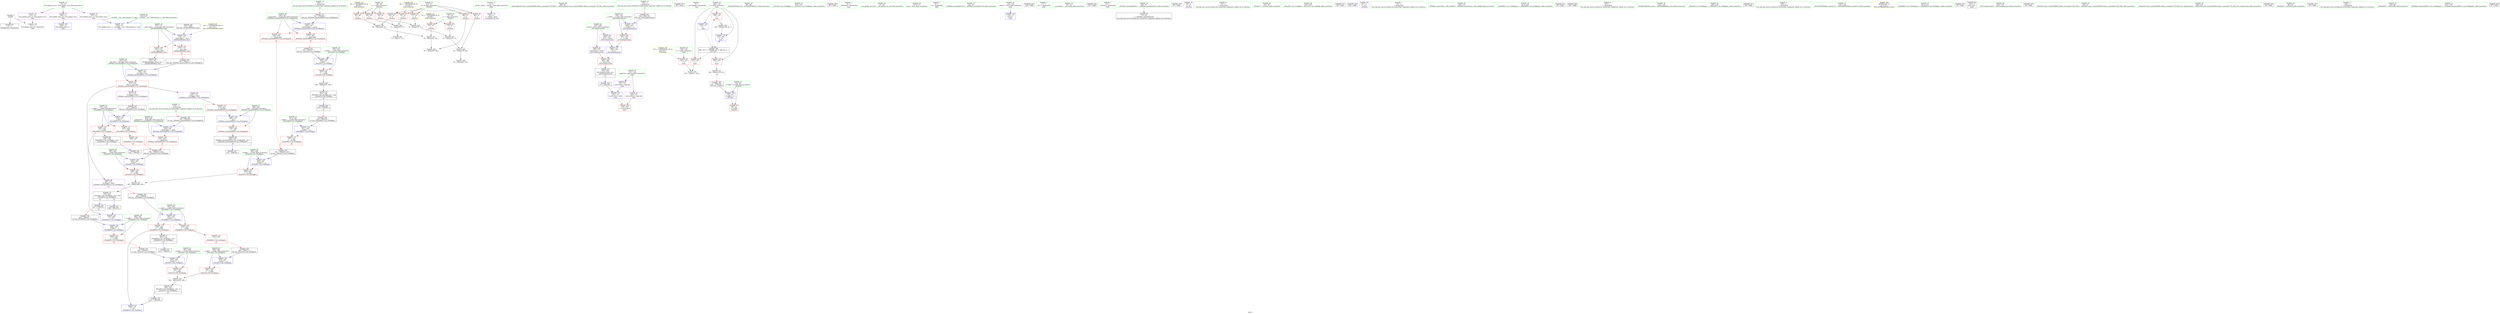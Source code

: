 digraph "SVFG" {
	label="SVFG";

	Node0x5585d59608b0 [shape=record,color=grey,label="{NodeID: 0\nNullPtr}"];
	Node0x5585d59608b0 -> Node0x5585d5977920[style=solid];
	Node0x5585d59608b0 -> Node0x5585d597bf60[style=solid];
	Node0x5585d599b970 [shape=record,color=black,label="{NodeID: 346\n238 = PHI(218, )\n1st arg _ZStaNRSt13_Ios_FmtflagsS_ }"];
	Node0x5585d599b970 -> Node0x5585d597caf0[style=solid];
	Node0x5585d5975c80 [shape=record,color=red,label="{NodeID: 97\n96\<--51\n\<--w\n_Z5solvei\n}"];
	Node0x5585d5975c80 -> Node0x5585d59839f0[style=solid];
	Node0x5585d5973c80 [shape=record,color=green,label="{NodeID: 14\n4\<--6\n_ZStL8__ioinit\<--_ZStL8__ioinit_field_insensitive\nGlob }"];
	Node0x5585d5973c80 -> Node0x5585d5978270[style=solid];
	Node0x5585d59767e0 [shape=record,color=red,label="{NodeID: 111\n234\<--208\n\<--__old\n_ZNSt8ios_base4setfESt13_Ios_FmtflagsS0_\n}"];
	Node0x5585d59767e0 -> Node0x5585d5977d90[style=solid];
	Node0x5585d59749c0 [shape=record,color=green,label="{NodeID: 28\n86\<--87\n_ZSt4endlIcSt11char_traitsIcEERSt13basic_ostreamIT_T0_ES6_\<--_ZSt4endlIcSt11char_traitsIcEERSt13basic_ostreamIT_T0_ES6__field_insensitive\n}"];
	Node0x5585d597bc90 [shape=record,color=red,label="{NodeID: 125\n302\<--297\n\<--__b.addr\n_ZStorSt13_Ios_FmtflagsS_\n}"];
	Node0x5585d597bc90 -> Node0x5585d5983cf0[style=solid];
	Node0x5585d59756d0 [shape=record,color=green,label="{NodeID: 42\n187\<--188\nretval\<--retval_field_insensitive\n_ZSt12setprecisioni\n}"];
	Node0x5585d59756d0 -> Node0x5585d5978980[style=solid];
	Node0x5585d59756d0 -> Node0x5585d5978a50[style=solid];
	Node0x5585d597c880 [shape=record,color=blue,label="{NodeID: 139\n206\<--201\n__mask.addr\<--__mask\n_ZNSt8ios_base4setfESt13_Ios_FmtflagsS0_\n}"];
	Node0x5585d597c880 -> Node0x5585d5976640[style=dashed];
	Node0x5585d597c880 -> Node0x5585d5976710[style=dashed];
	Node0x5585d5977310 [shape=record,color=green,label="{NodeID: 56\n266\<--267\n__b.addr\<--__b.addr_field_insensitive\n_ZStoRRSt13_Ios_FmtflagsS_\n}"];
	Node0x5585d5977310 -> Node0x5585d597b880[style=solid];
	Node0x5585d5977310 -> Node0x5585d597ce30[style=solid];
	Node0x5585d5999190 [shape=record,color=black,label="{NodeID: 319\n68 = PHI()\n}"];
	Node0x5585d5977f30 [shape=record,color=black,label="{NodeID: 70\n252\<--258\n_ZStcoSt13_Ios_Fmtflags_ret\<--neg\n_ZStcoSt13_Ios_Fmtflags\n|{<s0>20}}"];
	Node0x5585d5977f30:s0 -> Node0x5585d599a1c0[style=solid,color=blue];
	Node0x5585d599a8f0 [shape=record,color=black,label="{NodeID: 333\n293 = PHI(271, )\n0th arg _ZStorSt13_Ios_FmtflagsS_ }"];
	Node0x5585d599a8f0 -> Node0x5585d597d170[style=solid];
	Node0x5585d59836f0 [shape=record,color=grey,label="{NodeID: 250\n94 = Binary(92, 93, )\n}"];
	Node0x5585d59836f0 -> Node0x5585d5983870[style=solid];
	Node0x5585d5978b20 [shape=record,color=purple,label="{NodeID: 84\n214\<--213\n_M_flags\<--this1\n_ZNSt8ios_base4setfESt13_Ios_FmtflagsS0_\n}"];
	Node0x5585d5978b20 -> Node0x5585d59768b0[style=solid];
	Node0x5585d59728c0 [shape=record,color=green,label="{NodeID: 1\n7\<--1\n__dso_handle\<--dummyObj\nGlob }"];
	Node0x5585d599bab0 [shape=record,color=black,label="{NodeID: 347\n253 = PHI(217, )\n0th arg _ZStcoSt13_Ios_Fmtflags }"];
	Node0x5585d599bab0 -> Node0x5585d597cc90[style=solid];
	Node0x5585d5975d50 [shape=record,color=red,label="{NodeID: 98\n152\<--123\n\<--T\nmain\n}"];
	Node0x5585d5975d50 -> Node0x5585d5984470[style=solid];
	Node0x5585d5973d80 [shape=record,color=green,label="{NodeID: 15\n14\<--18\nllvm.global_ctors\<--llvm.global_ctors_field_insensitive\nGlob }"];
	Node0x5585d5973d80 -> Node0x5585d59784e0[style=solid];
	Node0x5585d5973d80 -> Node0x5585d59785e0[style=solid];
	Node0x5585d5973d80 -> Node0x5585d59786e0[style=solid];
	Node0x5585d598ded0 [shape=record,color=yellow,style=double,label="{NodeID: 278\n12V_1 = ENCHI(MR_12V_0)\npts\{124 \}\nFun[main]}"];
	Node0x5585d598ded0 -> Node0x5585d5975d50[style=dashed];
	Node0x5585d59768b0 [shape=record,color=red,label="{NodeID: 112\n215\<--214\n\<--_M_flags\n_ZNSt8ios_base4setfESt13_Ios_FmtflagsS0_\n}"];
	Node0x5585d59768b0 -> Node0x5585d597c950[style=solid];
	Node0x5585d5974ac0 [shape=record,color=green,label="{NodeID: 29\n88\<--89\n_ZNSolsEPFRSoS_E\<--_ZNSolsEPFRSoS_E_field_insensitive\n}"];
	Node0x5585d597bd60 [shape=record,color=blue,label="{NodeID: 126\n309\<--15\nllvm.global_ctors_0\<--\nGlob }"];
	Node0x5585d59757a0 [shape=record,color=green,label="{NodeID: 43\n189\<--190\n__n.addr\<--__n.addr_field_insensitive\n_ZSt12setprecisioni\n}"];
	Node0x5585d59757a0 -> Node0x5585d5976300[style=solid];
	Node0x5585d59757a0 -> Node0x5585d597c540[style=solid];
	Node0x5585d597c950 [shape=record,color=blue,label="{NodeID: 140\n208\<--215\n__old\<--\n_ZNSt8ios_base4setfESt13_Ios_FmtflagsS0_\n}"];
	Node0x5585d597c950 -> Node0x5585d59767e0[style=dashed];
	Node0x5585d59773e0 [shape=record,color=green,label="{NodeID: 57\n274\<--275\n_ZStorSt13_Ios_FmtflagsS_\<--_ZStorSt13_Ios_FmtflagsS__field_insensitive\n}"];
	Node0x5585d5999260 [shape=record,color=black,label="{NodeID: 320\n99 = PHI()\n}"];
	Node0x5585d5978000 [shape=record,color=black,label="{NodeID: 71\n261\<--276\n_ZStoRRSt13_Ios_FmtflagsS__ret\<--\n_ZStoRRSt13_Ios_FmtflagsS_\n|{<s0>23}}"];
	Node0x5585d5978000:s0 -> Node0x5585d599a670[style=solid,color=blue];
	Node0x5585d599aa30 [shape=record,color=black,label="{NodeID: 334\n294 = PHI(272, )\n1st arg _ZStorSt13_Ios_FmtflagsS_ }"];
	Node0x5585d599aa30 -> Node0x5585d597d240[style=solid];
	Node0x5585d5983870 [shape=record,color=grey,label="{NodeID: 251\n95 = Binary(91, 94, )\n}"];
	Node0x5585d5983870 -> Node0x5585d59839f0[style=solid];
	Node0x5585d5978bf0 [shape=record,color=purple,label="{NodeID: 85\n221\<--213\n_M_flags2\<--this1\n_ZNSt8ios_base4setfESt13_Ios_FmtflagsS0_\n|{<s0>21}}"];
	Node0x5585d5978bf0:s0 -> Node0x5585d599b830[style=solid,color=red];
	Node0x5585d5972950 [shape=record,color=green,label="{NodeID: 2\n8\<--1\n_ZSt4cout\<--dummyObj\nGlob }"];
	Node0x5585d5975e20 [shape=record,color=red,label="{NodeID: 99\n151\<--125\n\<--i\nmain\n}"];
	Node0x5585d5975e20 -> Node0x5585d5984470[style=solid];
	Node0x5585d5973e80 [shape=record,color=green,label="{NodeID: 16\n19\<--20\n__cxx_global_var_init\<--__cxx_global_var_init_field_insensitive\n}"];
	Node0x5585d5976980 [shape=record,color=red,label="{NodeID: 113\n245\<--239\n\<--__a.addr\n_ZStaNRSt13_Ios_FmtflagsS_\n}"];
	Node0x5585d5976980 -> Node0x5585d597b540[style=solid];
	Node0x5585d5974bc0 [shape=record,color=green,label="{NodeID: 30\n116\<--117\nmain\<--main_field_insensitive\n}"];
	Node0x5585d597be60 [shape=record,color=blue,label="{NodeID: 127\n310\<--16\nllvm.global_ctors_1\<--_GLOBAL__sub_I_tkociumaka_0_1.cpp\nGlob }"];
	Node0x5585d5975870 [shape=record,color=green,label="{NodeID: 44\n202\<--203\nthis.addr\<--this.addr_field_insensitive\n_ZNSt8ios_base4setfESt13_Ios_FmtflagsS0_\n}"];
	Node0x5585d5975870 -> Node0x5585d59764a0[style=solid];
	Node0x5585d5975870 -> Node0x5585d597c6e0[style=solid];
	Node0x5585d597ca20 [shape=record,color=blue,label="{NodeID: 141\n239\<--237\n__a.addr\<--__a\n_ZStaNRSt13_Ios_FmtflagsS_\n}"];
	Node0x5585d597ca20 -> Node0x5585d5976980[style=dashed];
	Node0x5585d597ca20 -> Node0x5585d5976a50[style=dashed];
	Node0x5585d59774e0 [shape=record,color=green,label="{NodeID: 58\n282\<--283\n__a.addr\<--__a.addr_field_insensitive\n_ZStanSt13_Ios_FmtflagsS_\n}"];
	Node0x5585d59774e0 -> Node0x5585d597ba20[style=solid];
	Node0x5585d59774e0 -> Node0x5585d597cfd0[style=solid];
	Node0x5585d5999330 [shape=record,color=black,label="{NodeID: 321\n248 = PHI(279, )\n}"];
	Node0x5585d5999330 -> Node0x5585d597cbc0[style=solid];
	Node0x5585d59780d0 [shape=record,color=black,label="{NodeID: 72\n279\<--290\n_ZStanSt13_Ios_FmtflagsS__ret\<--and\n_ZStanSt13_Ios_FmtflagsS_\n|{<s0>22|<s1>24}}"];
	Node0x5585d59780d0:s0 -> Node0x5585d599a500[style=solid,color=blue];
	Node0x5585d59780d0:s1 -> Node0x5585d5999330[style=solid,color=blue];
	Node0x5585d599ab70 [shape=record,color=black,label="{NodeID: 335\n199 = PHI(177, )\n0th arg _ZNSt8ios_base4setfESt13_Ios_FmtflagsS0_ }"];
	Node0x5585d599ab70 -> Node0x5585d597c6e0[style=solid];
	Node0x5585d59839f0 [shape=record,color=grey,label="{NodeID: 252\n97 = Binary(95, 96, )\n}"];
	Node0x5585d5978cc0 [shape=record,color=purple,label="{NodeID: 86\n230\<--213\n_M_flags5\<--this1\n_ZNSt8ios_base4setfESt13_Ios_FmtflagsS0_\n|{<s0>23}}"];
	Node0x5585d5978cc0:s0 -> Node0x5585d599b5b0[style=solid,color=red];
	Node0x5585d5972c00 [shape=record,color=green,label="{NodeID: 3\n9\<--1\n.str\<--dummyObj\nGlob }"];
	Node0x5585d5975ef0 [shape=record,color=red,label="{NodeID: 100\n155\<--125\n\<--i\nmain\n}"];
	Node0x5585d5975ef0 -> Node0x5585d5983b70[style=solid];
	Node0x5585d5973f80 [shape=record,color=green,label="{NodeID: 17\n23\<--24\n_ZNSt8ios_base4InitC1Ev\<--_ZNSt8ios_base4InitC1Ev_field_insensitive\n}"];
	Node0x5585d5976a50 [shape=record,color=red,label="{NodeID: 114\n249\<--239\n\<--__a.addr\n_ZStaNRSt13_Ios_FmtflagsS_\n}"];
	Node0x5585d5976a50 -> Node0x5585d5977e60[style=solid];
	Node0x5585d5976a50 -> Node0x5585d597cbc0[style=solid];
	Node0x5585d5974cc0 [shape=record,color=green,label="{NodeID: 31\n119\<--120\nretval\<--retval_field_insensitive\nmain\n}"];
	Node0x5585d5974cc0 -> Node0x5585d597c130[style=solid];
	Node0x5585d597bf60 [shape=record,color=blue, style = dotted,label="{NodeID: 128\n311\<--3\nllvm.global_ctors_2\<--dummyVal\nGlob }"];
	Node0x5585d5975940 [shape=record,color=green,label="{NodeID: 45\n204\<--205\n__fmtfl.addr\<--__fmtfl.addr_field_insensitive\n_ZNSt8ios_base4setfESt13_Ios_FmtflagsS0_\n}"];
	Node0x5585d5975940 -> Node0x5585d5976570[style=solid];
	Node0x5585d5975940 -> Node0x5585d597c7b0[style=solid];
	Node0x5585d597caf0 [shape=record,color=blue,label="{NodeID: 142\n241\<--238\n__b.addr\<--__b\n_ZStaNRSt13_Ios_FmtflagsS_\n}"];
	Node0x5585d597caf0 -> Node0x5585d5976b20[style=dashed];
	Node0x5585d59775b0 [shape=record,color=green,label="{NodeID: 59\n284\<--285\n__b.addr\<--__b.addr_field_insensitive\n_ZStanSt13_Ios_FmtflagsS_\n}"];
	Node0x5585d59775b0 -> Node0x5585d597baf0[style=solid];
	Node0x5585d59775b0 -> Node0x5585d597d0a0[style=solid];
	Node0x5585d59994f0 [shape=record,color=black,label="{NodeID: 322\n128 = PHI()\n}"];
	Node0x5585d59781a0 [shape=record,color=black,label="{NodeID: 73\n292\<--303\n_ZStorSt13_Ios_FmtflagsS__ret\<--or\n_ZStorSt13_Ios_FmtflagsS_\n|{<s0>25}}"];
	Node0x5585d59781a0:s0 -> Node0x5585d599a780[style=solid,color=blue];
	Node0x5585d599acb0 [shape=record,color=black,label="{NodeID: 336\n200 = PHI(179, )\n1st arg _ZNSt8ios_base4setfESt13_Ios_FmtflagsS0_ }"];
	Node0x5585d599acb0 -> Node0x5585d597c7b0[style=solid];
	Node0x5585d5983b70 [shape=record,color=grey,label="{NodeID: 253\n156 = Binary(155, 83, )\n|{<s0>18}}"];
	Node0x5585d5983b70:s0 -> Node0x5585d599b2c0[style=solid,color=red];
	Node0x5585d5978d90 [shape=record,color=red,label="{NodeID: 87\n58\<--45\n\<--tc.addr\n_Z5solvei\n}"];
	Node0x5585d5972c90 [shape=record,color=green,label="{NodeID: 4\n11\<--1\n.str.1\<--dummyObj\nGlob }"];
	Node0x5585d5975fc0 [shape=record,color=red,label="{NodeID: 101\n159\<--125\n\<--i\nmain\n}"];
	Node0x5585d5975fc0 -> Node0x5585d5983ff0[style=solid];
	Node0x5585d5974080 [shape=record,color=green,label="{NodeID: 18\n29\<--30\n__cxa_atexit\<--__cxa_atexit_field_insensitive\n}"];
	Node0x5585d5976b20 [shape=record,color=red,label="{NodeID: 115\n247\<--241\n\<--__b.addr\n_ZStaNRSt13_Ios_FmtflagsS_\n|{<s0>24}}"];
	Node0x5585d5976b20:s0 -> Node0x5585d599b140[style=solid,color=red];
	Node0x5585d5974d90 [shape=record,color=green,label="{NodeID: 32\n121\<--122\nagg.tmp\<--agg.tmp_field_insensitive\nmain\n}"];
	Node0x5585d5974d90 -> Node0x5585d59787e0[style=solid];
	Node0x5585d5974d90 -> Node0x5585d59788b0[style=solid];
	Node0x5585d597c060 [shape=record,color=blue,label="{NodeID: 129\n45\<--44\ntc.addr\<--tc\n_Z5solvei\n}"];
	Node0x5585d597c060 -> Node0x5585d5978d90[style=dashed];
	Node0x5585d5975a10 [shape=record,color=green,label="{NodeID: 46\n206\<--207\n__mask.addr\<--__mask.addr_field_insensitive\n_ZNSt8ios_base4setfESt13_Ios_FmtflagsS0_\n}"];
	Node0x5585d5975a10 -> Node0x5585d5976640[style=solid];
	Node0x5585d5975a10 -> Node0x5585d5976710[style=solid];
	Node0x5585d5975a10 -> Node0x5585d597c880[style=solid];
	Node0x5585d597cbc0 [shape=record,color=blue,label="{NodeID: 143\n249\<--248\n\<--call\n_ZStaNRSt13_Ios_FmtflagsS_\n}"];
	Node0x5585d5977680 [shape=record,color=green,label="{NodeID: 60\n295\<--296\n__a.addr\<--__a.addr_field_insensitive\n_ZStorSt13_Ios_FmtflagsS_\n}"];
	Node0x5585d5977680 -> Node0x5585d597bbc0[style=solid];
	Node0x5585d5977680 -> Node0x5585d597d170[style=solid];
	Node0x5585d59995c0 [shape=record,color=black,label="{NodeID: 323\n132 = PHI()\n}"];
	Node0x5585d5978270 [shape=record,color=purple,label="{NodeID: 74\n25\<--4\n\<--_ZStL8__ioinit\n__cxx_global_var_init\n}"];
	Node0x5585d599adf0 [shape=record,color=black,label="{NodeID: 337\n201 = PHI(180, )\n2nd arg _ZNSt8ios_base4setfESt13_Ios_FmtflagsS0_ }"];
	Node0x5585d599adf0 -> Node0x5585d597c880[style=solid];
	Node0x5585d5983cf0 [shape=record,color=grey,label="{NodeID: 254\n303 = Binary(301, 302, )\n}"];
	Node0x5585d5983cf0 -> Node0x5585d59781a0[style=solid];
	Node0x5585d5978e60 [shape=record,color=red,label="{NodeID: 88\n75\<--47\n\<--r\n_Z5solvei\n}"];
	Node0x5585d5978e60 -> Node0x5585d5983270[style=solid];
	Node0x5585d5972d20 [shape=record,color=green,label="{NodeID: 5\n13\<--1\n_ZSt3cin\<--dummyObj\nGlob }"];
	Node0x5585d5976090 [shape=record,color=red,label="{NodeID: 102\n144\<--143\n\<--coerce.dive3\nmain\n}"];
	Node0x5585d5974180 [shape=record,color=green,label="{NodeID: 19\n28\<--34\n_ZNSt8ios_base4InitD1Ev\<--_ZNSt8ios_base4InitD1Ev_field_insensitive\n}"];
	Node0x5585d5974180 -> Node0x5585d5977a20[style=solid];
	Node0x5585d597b540 [shape=record,color=red,label="{NodeID: 116\n246\<--245\n\<--\n_ZStaNRSt13_Ios_FmtflagsS_\n|{<s0>24}}"];
	Node0x5585d597b540:s0 -> Node0x5585d599af30[style=solid,color=red];
	Node0x5585d5974e60 [shape=record,color=green,label="{NodeID: 33\n123\<--124\nT\<--T_field_insensitive\nmain\n}"];
	Node0x5585d5974e60 -> Node0x5585d5975d50[style=solid];
	Node0x5585d597c130 [shape=record,color=blue,label="{NodeID: 130\n119\<--73\nretval\<--\nmain\n}"];
	Node0x5585d5975ae0 [shape=record,color=green,label="{NodeID: 47\n208\<--209\n__old\<--__old_field_insensitive\n_ZNSt8ios_base4setfESt13_Ios_FmtflagsS0_\n}"];
	Node0x5585d5975ae0 -> Node0x5585d59767e0[style=solid];
	Node0x5585d5975ae0 -> Node0x5585d597c950[style=solid];
	Node0x5585d5997ab0 [shape=record,color=black,label="{NodeID: 310\n55 = PHI()\n}"];
	Node0x5585d597cc90 [shape=record,color=blue,label="{NodeID: 144\n254\<--253\n__a.addr\<--__a\n_ZStcoSt13_Ios_Fmtflags\n}"];
	Node0x5585d597cc90 -> Node0x5585d597b610[style=dashed];
	Node0x5585d5977750 [shape=record,color=green,label="{NodeID: 61\n297\<--298\n__b.addr\<--__b.addr_field_insensitive\n_ZStorSt13_Ios_FmtflagsS_\n}"];
	Node0x5585d5977750 -> Node0x5585d597bc90[style=solid];
	Node0x5585d5977750 -> Node0x5585d597d240[style=solid];
	Node0x5585d5999690 [shape=record,color=black,label="{NodeID: 324\n137 = PHI(185, )\n}"];
	Node0x5585d5999690 -> Node0x5585d597c200[style=solid];
	Node0x5585d5978340 [shape=record,color=purple,label="{NodeID: 75\n54\<--9\n\<--.str\n_Z5solvei\n}"];
	Node0x5585d599af30 [shape=record,color=black,label="{NodeID: 338\n280 = PHI(225, 246, )\n0th arg _ZStanSt13_Ios_FmtflagsS_ }"];
	Node0x5585d599af30 -> Node0x5585d597cfd0[style=solid];
	Node0x5585d5983e70 [shape=record,color=grey,label="{NodeID: 255\n258 = Binary(257, 259, )\n}"];
	Node0x5585d5983e70 -> Node0x5585d5977f30[style=solid];
	Node0x5585d5978f30 [shape=record,color=red,label="{NodeID: 89\n91\<--47\n\<--r\n_Z5solvei\n}"];
	Node0x5585d5978f30 -> Node0x5585d5983870[style=solid];
	Node0x5585d5972db0 [shape=record,color=green,label="{NodeID: 6\n15\<--1\n\<--dummyObj\nCan only get source location for instruction, argument, global var or function.}"];
	Node0x5585d5976160 [shape=record,color=red,label="{NodeID: 103\n177\<--174\n\<--__base.addr\n_ZSt5fixedRSt8ios_base\n|{<s0>19}}"];
	Node0x5585d5976160:s0 -> Node0x5585d599ab70[style=solid,color=red];
	Node0x5585d5974280 [shape=record,color=green,label="{NodeID: 20\n41\<--42\n_Z5solvei\<--_Z5solvei_field_insensitive\n}"];
	Node0x5585d597b610 [shape=record,color=red,label="{NodeID: 117\n257\<--254\n\<--__a.addr\n_ZStcoSt13_Ios_Fmtflags\n}"];
	Node0x5585d597b610 -> Node0x5585d5983e70[style=solid];
	Node0x5585d5974f30 [shape=record,color=green,label="{NodeID: 34\n125\<--126\ni\<--i_field_insensitive\nmain\n}"];
	Node0x5585d5974f30 -> Node0x5585d5975e20[style=solid];
	Node0x5585d5974f30 -> Node0x5585d5975ef0[style=solid];
	Node0x5585d5974f30 -> Node0x5585d5975fc0[style=solid];
	Node0x5585d5974f30 -> Node0x5585d597c2d0[style=solid];
	Node0x5585d5974f30 -> Node0x5585d597c3a0[style=solid];
	Node0x5585d597c200 [shape=record,color=blue,label="{NodeID: 131\n141\<--137\ncoerce.dive\<--call2\nmain\n}"];
	Node0x5585d597c200 -> Node0x5585d5976090[style=dashed];
	Node0x5585d5976bd0 [shape=record,color=green,label="{NodeID: 48\n219\<--220\n_ZStcoSt13_Ios_Fmtflags\<--_ZStcoSt13_Ios_Fmtflags_field_insensitive\n}"];
	Node0x5585d56a9420 [shape=record,color=black,label="{NodeID: 311\n84 = PHI()\n}"];
	Node0x5585d597cd60 [shape=record,color=blue,label="{NodeID: 145\n264\<--262\n__a.addr\<--__a\n_ZStoRRSt13_Ios_FmtflagsS_\n}"];
	Node0x5585d597cd60 -> Node0x5585d597b6e0[style=dashed];
	Node0x5585d597cd60 -> Node0x5585d597b7b0[style=dashed];
	Node0x5585d5977820 [shape=record,color=green,label="{NodeID: 62\n16\<--305\n_GLOBAL__sub_I_tkociumaka_0_1.cpp\<--_GLOBAL__sub_I_tkociumaka_0_1.cpp_field_insensitive\n}"];
	Node0x5585d5977820 -> Node0x5585d597be60[style=solid];
	Node0x5585d59997f0 [shape=record,color=black,label="{NodeID: 325\n145 = PHI()\n}"];
	Node0x5585d5978410 [shape=record,color=purple,label="{NodeID: 76\n62\<--11\n\<--.str.1\n_Z5solvei\n}"];
	Node0x5585d599b140 [shape=record,color=black,label="{NodeID: 339\n281 = PHI(226, 247, )\n1st arg _ZStanSt13_Ios_FmtflagsS_ }"];
	Node0x5585d599b140 -> Node0x5585d597d0a0[style=solid];
	Node0x5585d5983ff0 [shape=record,color=grey,label="{NodeID: 256\n160 = Binary(159, 83, )\n}"];
	Node0x5585d5983ff0 -> Node0x5585d597c3a0[style=solid];
	Node0x5585d5979000 [shape=record,color=red,label="{NodeID: 90\n69\<--49\n\<--c\n_Z5solvei\n}"];
	Node0x5585d5979000 -> Node0x5585d59833f0[style=solid];
	Node0x5585d59735f0 [shape=record,color=green,label="{NodeID: 7\n73\<--1\n\<--dummyObj\nCan only get source location for instruction, argument, global var or function.}"];
	Node0x5585d5976230 [shape=record,color=red,label="{NodeID: 104\n183\<--174\n\<--__base.addr\n_ZSt5fixedRSt8ios_base\n}"];
	Node0x5585d5976230 -> Node0x5585d5977bf0[style=solid];
	Node0x5585d5974380 [shape=record,color=green,label="{NodeID: 21\n45\<--46\ntc.addr\<--tc.addr_field_insensitive\n_Z5solvei\n}"];
	Node0x5585d5974380 -> Node0x5585d5978d90[style=solid];
	Node0x5585d5974380 -> Node0x5585d597c060[style=solid];
	Node0x5585d597b6e0 [shape=record,color=red,label="{NodeID: 118\n270\<--264\n\<--__a.addr\n_ZStoRRSt13_Ios_FmtflagsS_\n}"];
	Node0x5585d597b6e0 -> Node0x5585d597b950[style=solid];
	Node0x5585d5975000 [shape=record,color=green,label="{NodeID: 35\n130\<--131\n_ZNSt8ios_base15sync_with_stdioEb\<--_ZNSt8ios_base15sync_with_stdioEb_field_insensitive\n}"];
	Node0x5585d597c2d0 [shape=record,color=blue,label="{NodeID: 132\n125\<--73\ni\<--\nmain\n}"];
	Node0x5585d597c2d0 -> Node0x5585d598c070[style=dashed];
	Node0x5585d5976cd0 [shape=record,color=green,label="{NodeID: 49\n223\<--224\n_ZStaNRSt13_Ios_FmtflagsS_\<--_ZStaNRSt13_Ios_FmtflagsS__field_insensitive\n}"];
	Node0x5585d5998a00 [shape=record,color=black,label="{NodeID: 312\n85 = PHI()\n}"];
	Node0x5585d597ce30 [shape=record,color=blue,label="{NodeID: 146\n266\<--263\n__b.addr\<--__b\n_ZStoRRSt13_Ios_FmtflagsS_\n}"];
	Node0x5585d597ce30 -> Node0x5585d597b880[style=dashed];
	Node0x5585d5977920 [shape=record,color=black,label="{NodeID: 63\n2\<--3\ndummyVal\<--dummyVal\n}"];
	Node0x5585d59998c0 [shape=record,color=black,label="{NodeID: 326\n148 = PHI()\n}"];
	Node0x5585d59784e0 [shape=record,color=purple,label="{NodeID: 77\n309\<--14\nllvm.global_ctors_0\<--llvm.global_ctors\nGlob }"];
	Node0x5585d59784e0 -> Node0x5585d597bd60[style=solid];
	Node0x5585d599b2c0 [shape=record,color=black,label="{NodeID: 340\n44 = PHI(156, )\n0th arg _Z5solvei }"];
	Node0x5585d599b2c0 -> Node0x5585d597c060[style=solid];
	Node0x5585d5984170 [shape=record,color=grey,label="{NodeID: 257\n290 = Binary(288, 289, )\n}"];
	Node0x5585d5984170 -> Node0x5585d59780d0[style=solid];
	Node0x5585d59790d0 [shape=record,color=red,label="{NodeID: 91\n76\<--49\n\<--c\n_Z5solvei\n}"];
	Node0x5585d59790d0 -> Node0x5585d5983570[style=solid];
	Node0x5585d5973680 [shape=record,color=green,label="{NodeID: 8\n83\<--1\n\<--dummyObj\nCan only get source location for instruction, argument, global var or function.}"];
	Node0x5585d598d820 [shape=record,color=yellow,style=double,label="{NodeID: 271\n4V_1 = ENCHI(MR_4V_0)\npts\{48 \}\nFun[_Z5solvei]}"];
	Node0x5585d598d820 -> Node0x5585d5978e60[style=dashed];
	Node0x5585d598d820 -> Node0x5585d5978f30[style=dashed];
	Node0x5585d5976300 [shape=record,color=red,label="{NodeID: 105\n193\<--189\n\<--__n.addr\n_ZSt12setprecisioni\n}"];
	Node0x5585d5976300 -> Node0x5585d597c610[style=solid];
	Node0x5585d5974450 [shape=record,color=green,label="{NodeID: 22\n47\<--48\nr\<--r_field_insensitive\n_Z5solvei\n}"];
	Node0x5585d5974450 -> Node0x5585d5978e60[style=solid];
	Node0x5585d5974450 -> Node0x5585d5978f30[style=solid];
	Node0x5585d597b7b0 [shape=record,color=red,label="{NodeID: 119\n276\<--264\n\<--__a.addr\n_ZStoRRSt13_Ios_FmtflagsS_\n}"];
	Node0x5585d597b7b0 -> Node0x5585d5978000[style=solid];
	Node0x5585d597b7b0 -> Node0x5585d597cf00[style=solid];
	Node0x5585d5975100 [shape=record,color=green,label="{NodeID: 36\n133\<--134\n_ZSt5fixedRSt8ios_base\<--_ZSt5fixedRSt8ios_base_field_insensitive\n}"];
	Node0x5585d597c3a0 [shape=record,color=blue,label="{NodeID: 133\n125\<--160\ni\<--inc\nmain\n}"];
	Node0x5585d597c3a0 -> Node0x5585d598c070[style=dashed];
	Node0x5585d5976dd0 [shape=record,color=green,label="{NodeID: 50\n228\<--229\n_ZStanSt13_Ios_FmtflagsS_\<--_ZStanSt13_Ios_FmtflagsS__field_insensitive\n}"];
	Node0x5585d5998ad0 [shape=record,color=black,label="{NodeID: 313\n98 = PHI()\n}"];
	Node0x5585d597cf00 [shape=record,color=blue,label="{NodeID: 147\n276\<--273\n\<--call\n_ZStoRRSt13_Ios_FmtflagsS_\n}"];
	Node0x5585d5977a20 [shape=record,color=black,label="{NodeID: 64\n27\<--28\n\<--_ZNSt8ios_base4InitD1Ev\nCan only get source location for instruction, argument, global var or function.}"];
	Node0x5585d5999990 [shape=record,color=black,label="{NodeID: 327\n178 = PHI(198, )\n}"];
	Node0x5585d59785e0 [shape=record,color=purple,label="{NodeID: 78\n310\<--14\nllvm.global_ctors_1\<--llvm.global_ctors\nGlob }"];
	Node0x5585d59785e0 -> Node0x5585d597be60[style=solid];
	Node0x5585d599b3d0 [shape=record,color=black,label="{NodeID: 341\n186 = PHI(138, )\n0th arg _ZSt12setprecisioni }"];
	Node0x5585d599b3d0 -> Node0x5585d597c540[style=solid];
	Node0x5585d59842f0 [shape=record,color=grey,label="{NodeID: 258\n82 = Binary(81, 83, )\n}"];
	Node0x5585d59791a0 [shape=record,color=red,label="{NodeID: 92\n92\<--49\n\<--c\n_Z5solvei\n}"];
	Node0x5585d59791a0 -> Node0x5585d59836f0[style=solid];
	Node0x5585d5973780 [shape=record,color=green,label="{NodeID: 9\n129\<--1\n\<--dummyObj\nCan only get source location for instruction, argument, global var or function.}"];
	Node0x5585d598d900 [shape=record,color=yellow,style=double,label="{NodeID: 272\n6V_1 = ENCHI(MR_6V_0)\npts\{50 \}\nFun[_Z5solvei]}"];
	Node0x5585d598d900 -> Node0x5585d5979000[style=dashed];
	Node0x5585d598d900 -> Node0x5585d59790d0[style=dashed];
	Node0x5585d598d900 -> Node0x5585d59791a0[style=dashed];
	Node0x5585d59763d0 [shape=record,color=red,label="{NodeID: 106\n196\<--195\n\<--coerce.dive\n_ZSt12setprecisioni\n}"];
	Node0x5585d59763d0 -> Node0x5585d5977cc0[style=solid];
	Node0x5585d5974520 [shape=record,color=green,label="{NodeID: 23\n49\<--50\nc\<--c_field_insensitive\n_Z5solvei\n}"];
	Node0x5585d5974520 -> Node0x5585d5979000[style=solid];
	Node0x5585d5974520 -> Node0x5585d59790d0[style=solid];
	Node0x5585d5974520 -> Node0x5585d59791a0[style=solid];
	Node0x5585d597b880 [shape=record,color=red,label="{NodeID: 120\n272\<--266\n\<--__b.addr\n_ZStoRRSt13_Ios_FmtflagsS_\n|{<s0>25}}"];
	Node0x5585d597b880:s0 -> Node0x5585d599aa30[style=solid,color=red];
	Node0x5585d5975200 [shape=record,color=green,label="{NodeID: 37\n135\<--136\n_ZNSolsEPFRSt8ios_baseS0_E\<--_ZNSolsEPFRSt8ios_baseS0_E_field_insensitive\n}"];
	Node0x5585d598fda0 [shape=record,color=yellow,style=double,label="{NodeID: 300\nRETMU(18V_2)\npts\{175 \}\nFun[_ZSt5fixedRSt8ios_base]}"];
	Node0x5585d597c470 [shape=record,color=blue,label="{NodeID: 134\n174\<--173\n__base.addr\<--__base\n_ZSt5fixedRSt8ios_base\n}"];
	Node0x5585d597c470 -> Node0x5585d5976160[style=dashed];
	Node0x5585d597c470 -> Node0x5585d5976230[style=dashed];
	Node0x5585d5976ed0 [shape=record,color=green,label="{NodeID: 51\n232\<--233\n_ZStoRRSt13_Ios_FmtflagsS_\<--_ZStoRRSt13_Ios_FmtflagsS__field_insensitive\n}"];
	Node0x5585d5998c00 [shape=record,color=black,label="{NodeID: 314\n26 = PHI()\n}"];
	Node0x5585d597cfd0 [shape=record,color=blue,label="{NodeID: 148\n282\<--280\n__a.addr\<--__a\n_ZStanSt13_Ios_FmtflagsS_\n}"];
	Node0x5585d597cfd0 -> Node0x5585d597ba20[style=dashed];
	Node0x5585d5977b20 [shape=record,color=black,label="{NodeID: 65\n118\<--73\nmain_ret\<--\nmain\n}"];
	Node0x5585d599a1c0 [shape=record,color=black,label="{NodeID: 328\n218 = PHI(252, )\n|{<s0>21}}"];
	Node0x5585d599a1c0:s0 -> Node0x5585d599b970[style=solid,color=red];
	Node0x5585d59786e0 [shape=record,color=purple,label="{NodeID: 79\n311\<--14\nllvm.global_ctors_2\<--llvm.global_ctors\nGlob }"];
	Node0x5585d59786e0 -> Node0x5585d597bf60[style=solid];
	Node0x5585d599b4e0 [shape=record,color=black,label="{NodeID: 342\n173 = PHI()\n0th arg _ZSt5fixedRSt8ios_base }"];
	Node0x5585d599b4e0 -> Node0x5585d597c470[style=solid];
	Node0x5585d5984470 [shape=record,color=grey,label="{NodeID: 259\n153 = cmp(151, 152, )\n}"];
	Node0x5585d5979270 [shape=record,color=red,label="{NodeID: 93\n70\<--51\n\<--w\n_Z5solvei\n}"];
	Node0x5585d5979270 -> Node0x5585d59833f0[style=solid];
	Node0x5585d5973880 [shape=record,color=green,label="{NodeID: 10\n138\<--1\n\<--dummyObj\nCan only get source location for instruction, argument, global var or function.|{<s0>15}}"];
	Node0x5585d5973880:s0 -> Node0x5585d599b3d0[style=solid,color=red];
	Node0x5585d598d9e0 [shape=record,color=yellow,style=double,label="{NodeID: 273\n8V_1 = ENCHI(MR_8V_0)\npts\{52 \}\nFun[_Z5solvei]}"];
	Node0x5585d598d9e0 -> Node0x5585d5979270[style=dashed];
	Node0x5585d598d9e0 -> Node0x5585d5979340[style=dashed];
	Node0x5585d598d9e0 -> Node0x5585d5979410[style=dashed];
	Node0x5585d598d9e0 -> Node0x5585d5975bb0[style=dashed];
	Node0x5585d598d9e0 -> Node0x5585d5975c80[style=dashed];
	Node0x5585d59764a0 [shape=record,color=red,label="{NodeID: 107\n213\<--202\nthis1\<--this.addr\n_ZNSt8ios_base4setfESt13_Ios_FmtflagsS0_\n}"];
	Node0x5585d59764a0 -> Node0x5585d5978b20[style=solid];
	Node0x5585d59764a0 -> Node0x5585d5978bf0[style=solid];
	Node0x5585d59764a0 -> Node0x5585d5978cc0[style=solid];
	Node0x5585d59745f0 [shape=record,color=green,label="{NodeID: 24\n51\<--52\nw\<--w_field_insensitive\n_Z5solvei\n}"];
	Node0x5585d59745f0 -> Node0x5585d5979270[style=solid];
	Node0x5585d59745f0 -> Node0x5585d5979340[style=solid];
	Node0x5585d59745f0 -> Node0x5585d5979410[style=solid];
	Node0x5585d59745f0 -> Node0x5585d5975bb0[style=solid];
	Node0x5585d59745f0 -> Node0x5585d5975c80[style=solid];
	Node0x5585d597b950 [shape=record,color=red,label="{NodeID: 121\n271\<--270\n\<--\n_ZStoRRSt13_Ios_FmtflagsS_\n|{<s0>25}}"];
	Node0x5585d597b950:s0 -> Node0x5585d599a8f0[style=solid,color=red];
	Node0x5585d5975300 [shape=record,color=green,label="{NodeID: 38\n139\<--140\n_ZSt12setprecisioni\<--_ZSt12setprecisioni_field_insensitive\n}"];
	Node0x5585d597c540 [shape=record,color=blue,label="{NodeID: 135\n189\<--186\n__n.addr\<--__n\n_ZSt12setprecisioni\n}"];
	Node0x5585d597c540 -> Node0x5585d5976300[style=dashed];
	Node0x5585d5976fd0 [shape=record,color=green,label="{NodeID: 52\n239\<--240\n__a.addr\<--__a.addr_field_insensitive\n_ZStaNRSt13_Ios_FmtflagsS_\n}"];
	Node0x5585d5976fd0 -> Node0x5585d5976980[style=solid];
	Node0x5585d5976fd0 -> Node0x5585d5976a50[style=solid];
	Node0x5585d5976fd0 -> Node0x5585d597ca20[style=solid];
	Node0x5585d5998cd0 [shape=record,color=black,label="{NodeID: 315\n59 = PHI()\n}"];
	Node0x5585d597d0a0 [shape=record,color=blue,label="{NodeID: 149\n284\<--281\n__b.addr\<--__b\n_ZStanSt13_Ios_FmtflagsS_\n}"];
	Node0x5585d597d0a0 -> Node0x5585d597baf0[style=dashed];
	Node0x5585d5977bf0 [shape=record,color=black,label="{NodeID: 66\n172\<--183\n_ZSt5fixedRSt8ios_base_ret\<--\n_ZSt5fixedRSt8ios_base\n}"];
	Node0x5585d599a3f0 [shape=record,color=black,label="{NodeID: 329\n222 = PHI(236, )\n}"];
	Node0x5585d59830f0 [shape=record,color=grey,label="{NodeID: 246\n81 = Binary(79, 80, )\n}"];
	Node0x5585d59830f0 -> Node0x5585d59842f0[style=solid];
	Node0x5585d59787e0 [shape=record,color=purple,label="{NodeID: 80\n141\<--121\ncoerce.dive\<--agg.tmp\nmain\n}"];
	Node0x5585d59787e0 -> Node0x5585d597c200[style=solid];
	Node0x5585d599b5b0 [shape=record,color=black,label="{NodeID: 343\n262 = PHI(230, )\n0th arg _ZStoRRSt13_Ios_FmtflagsS_ }"];
	Node0x5585d599b5b0 -> Node0x5585d597cd60[style=solid];
	Node0x5585d59845f0 [shape=record,color=grey,label="{NodeID: 260\n72 = cmp(71, 73, )\n}"];
	Node0x5585d5979340 [shape=record,color=red,label="{NodeID: 94\n77\<--51\n\<--w\n_Z5solvei\n}"];
	Node0x5585d5979340 -> Node0x5585d5983570[style=solid];
	Node0x5585d5973980 [shape=record,color=green,label="{NodeID: 11\n179\<--1\n\<--dummyObj\nCan only get source location for instruction, argument, global var or function.|{<s0>19}}"];
	Node0x5585d5973980:s0 -> Node0x5585d599acb0[style=solid,color=red];
	Node0x5585d5976570 [shape=record,color=red,label="{NodeID: 108\n225\<--204\n\<--__fmtfl.addr\n_ZNSt8ios_base4setfESt13_Ios_FmtflagsS0_\n|{<s0>22}}"];
	Node0x5585d5976570:s0 -> Node0x5585d599af30[style=solid,color=red];
	Node0x5585d59746c0 [shape=record,color=green,label="{NodeID: 25\n56\<--57\n_ZStlsISt11char_traitsIcEERSt13basic_ostreamIcT_ES5_PKc\<--_ZStlsISt11char_traitsIcEERSt13basic_ostreamIcT_ES5_PKc_field_insensitive\n}"];
	Node0x5585d597ba20 [shape=record,color=red,label="{NodeID: 122\n288\<--282\n\<--__a.addr\n_ZStanSt13_Ios_FmtflagsS_\n}"];
	Node0x5585d597ba20 -> Node0x5585d5984170[style=solid];
	Node0x5585d5975400 [shape=record,color=green,label="{NodeID: 39\n146\<--147\n_ZStlsIcSt11char_traitsIcEERSt13basic_ostreamIT_T0_ES6_St13_Setprecision\<--_ZStlsIcSt11char_traitsIcEERSt13basic_ostreamIT_T0_ES6_St13_Setprecision_field_insensitive\n}"];
	Node0x5585d597c610 [shape=record,color=blue,label="{NodeID: 136\n192\<--193\n_M_n\<--\n_ZSt12setprecisioni\n}"];
	Node0x5585d597c610 -> Node0x5585d59763d0[style=dashed];
	Node0x5585d59770a0 [shape=record,color=green,label="{NodeID: 53\n241\<--242\n__b.addr\<--__b.addr_field_insensitive\n_ZStaNRSt13_Ios_FmtflagsS_\n}"];
	Node0x5585d59770a0 -> Node0x5585d5976b20[style=solid];
	Node0x5585d59770a0 -> Node0x5585d597caf0[style=solid];
	Node0x5585d5998e00 [shape=record,color=black,label="{NodeID: 316\n63 = PHI()\n}"];
	Node0x5585d597d170 [shape=record,color=blue,label="{NodeID: 150\n295\<--293\n__a.addr\<--__a\n_ZStorSt13_Ios_FmtflagsS_\n}"];
	Node0x5585d597d170 -> Node0x5585d597bbc0[style=dashed];
	Node0x5585d5977cc0 [shape=record,color=black,label="{NodeID: 67\n185\<--196\n_ZSt12setprecisioni_ret\<--\n_ZSt12setprecisioni\n|{<s0>15}}"];
	Node0x5585d5977cc0:s0 -> Node0x5585d5999690[style=solid,color=blue];
	Node0x5585d599a500 [shape=record,color=black,label="{NodeID: 330\n227 = PHI(279, )\n|{<s0>23}}"];
	Node0x5585d599a500:s0 -> Node0x5585d599b6f0[style=solid,color=red];
	Node0x5585d5983270 [shape=record,color=grey,label="{NodeID: 247\n79 = Binary(75, 78, )\n}"];
	Node0x5585d5983270 -> Node0x5585d59830f0[style=solid];
	Node0x5585d59788b0 [shape=record,color=purple,label="{NodeID: 81\n143\<--121\ncoerce.dive3\<--agg.tmp\nmain\n}"];
	Node0x5585d59788b0 -> Node0x5585d5976090[style=solid];
	Node0x5585d599b6f0 [shape=record,color=black,label="{NodeID: 344\n263 = PHI(227, )\n1st arg _ZStoRRSt13_Ios_FmtflagsS_ }"];
	Node0x5585d599b6f0 -> Node0x5585d597ce30[style=solid];
	Node0x5585d598c070 [shape=record,color=black,label="{NodeID: 261\nMR_14V_3 = PHI(MR_14V_4, MR_14V_2, )\npts\{126 \}\n}"];
	Node0x5585d598c070 -> Node0x5585d5975e20[style=dashed];
	Node0x5585d598c070 -> Node0x5585d5975ef0[style=dashed];
	Node0x5585d598c070 -> Node0x5585d5975fc0[style=dashed];
	Node0x5585d598c070 -> Node0x5585d597c3a0[style=dashed];
	Node0x5585d5979410 [shape=record,color=red,label="{NodeID: 95\n80\<--51\n\<--w\n_Z5solvei\n}"];
	Node0x5585d5979410 -> Node0x5585d59830f0[style=solid];
	Node0x5585d5973a80 [shape=record,color=green,label="{NodeID: 12\n180\<--1\n\<--dummyObj\nCan only get source location for instruction, argument, global var or function.|{<s0>19}}"];
	Node0x5585d5973a80:s0 -> Node0x5585d599adf0[style=solid,color=red];
	Node0x5585d5976640 [shape=record,color=red,label="{NodeID: 109\n217\<--206\n\<--__mask.addr\n_ZNSt8ios_base4setfESt13_Ios_FmtflagsS0_\n|{<s0>20}}"];
	Node0x5585d5976640:s0 -> Node0x5585d599bab0[style=solid,color=red];
	Node0x5585d59747c0 [shape=record,color=green,label="{NodeID: 26\n60\<--61\n_ZNSolsEi\<--_ZNSolsEi_field_insensitive\n}"];
	Node0x5585d597baf0 [shape=record,color=red,label="{NodeID: 123\n289\<--284\n\<--__b.addr\n_ZStanSt13_Ios_FmtflagsS_\n}"];
	Node0x5585d597baf0 -> Node0x5585d5984170[style=solid];
	Node0x5585d5975500 [shape=record,color=green,label="{NodeID: 40\n174\<--175\n__base.addr\<--__base.addr_field_insensitive\n_ZSt5fixedRSt8ios_base\n}"];
	Node0x5585d5975500 -> Node0x5585d5976160[style=solid];
	Node0x5585d5975500 -> Node0x5585d5976230[style=solid];
	Node0x5585d5975500 -> Node0x5585d597c470[style=solid];
	Node0x5585d597c6e0 [shape=record,color=blue,label="{NodeID: 137\n202\<--199\nthis.addr\<--this\n_ZNSt8ios_base4setfESt13_Ios_FmtflagsS0_\n}"];
	Node0x5585d597c6e0 -> Node0x5585d59764a0[style=dashed];
	Node0x5585d5977170 [shape=record,color=green,label="{NodeID: 54\n254\<--255\n__a.addr\<--__a.addr_field_insensitive\n_ZStcoSt13_Ios_Fmtflags\n}"];
	Node0x5585d5977170 -> Node0x5585d597b610[style=solid];
	Node0x5585d5977170 -> Node0x5585d597cc90[style=solid];
	Node0x5585d5998ed0 [shape=record,color=black,label="{NodeID: 317\n64 = PHI()\n}"];
	Node0x5585d597d240 [shape=record,color=blue,label="{NodeID: 151\n297\<--294\n__b.addr\<--__b\n_ZStorSt13_Ios_FmtflagsS_\n}"];
	Node0x5585d597d240 -> Node0x5585d597bc90[style=dashed];
	Node0x5585d5977d90 [shape=record,color=black,label="{NodeID: 68\n198\<--234\n_ZNSt8ios_base4setfESt13_Ios_FmtflagsS0__ret\<--\n_ZNSt8ios_base4setfESt13_Ios_FmtflagsS0_\n|{<s0>19}}"];
	Node0x5585d5977d90:s0 -> Node0x5585d5999990[style=solid,color=blue];
	Node0x5585d599a670 [shape=record,color=black,label="{NodeID: 331\n231 = PHI(261, )\n}"];
	Node0x5585d59833f0 [shape=record,color=grey,label="{NodeID: 248\n71 = Binary(69, 70, )\n}"];
	Node0x5585d59833f0 -> Node0x5585d59845f0[style=solid];
	Node0x5585d5978980 [shape=record,color=purple,label="{NodeID: 82\n192\<--187\n_M_n\<--retval\n_ZSt12setprecisioni\n}"];
	Node0x5585d5978980 -> Node0x5585d597c610[style=solid];
	Node0x5585d599b830 [shape=record,color=black,label="{NodeID: 345\n237 = PHI(221, )\n0th arg _ZStaNRSt13_Ios_FmtflagsS_ }"];
	Node0x5585d599b830 -> Node0x5585d597ca20[style=solid];
	Node0x5585d5975bb0 [shape=record,color=red,label="{NodeID: 96\n93\<--51\n\<--w\n_Z5solvei\n}"];
	Node0x5585d5975bb0 -> Node0x5585d59836f0[style=solid];
	Node0x5585d5973b80 [shape=record,color=green,label="{NodeID: 13\n259\<--1\n\<--dummyObj\nCan only get source location for instruction, argument, global var or function.}"];
	Node0x5585d598dcb0 [shape=record,color=yellow,style=double,label="{NodeID: 276\n18V_1 = ENCHI(MR_18V_0)\npts\{175 \}\nFun[_ZSt5fixedRSt8ios_base]}"];
	Node0x5585d598dcb0 -> Node0x5585d597c470[style=dashed];
	Node0x5585d5976710 [shape=record,color=red,label="{NodeID: 110\n226\<--206\n\<--__mask.addr\n_ZNSt8ios_base4setfESt13_Ios_FmtflagsS0_\n|{<s0>22}}"];
	Node0x5585d5976710:s0 -> Node0x5585d599b140[style=solid,color=red];
	Node0x5585d59748c0 [shape=record,color=green,label="{NodeID: 27\n65\<--66\n_ZNSirsERi\<--_ZNSirsERi_field_insensitive\n}"];
	Node0x5585d597bbc0 [shape=record,color=red,label="{NodeID: 124\n301\<--295\n\<--__a.addr\n_ZStorSt13_Ios_FmtflagsS_\n}"];
	Node0x5585d597bbc0 -> Node0x5585d5983cf0[style=solid];
	Node0x5585d59755d0 [shape=record,color=green,label="{NodeID: 41\n181\<--182\n_ZNSt8ios_base4setfESt13_Ios_FmtflagsS0_\<--_ZNSt8ios_base4setfESt13_Ios_FmtflagsS0__field_insensitive\n}"];
	Node0x5585d597c7b0 [shape=record,color=blue,label="{NodeID: 138\n204\<--200\n__fmtfl.addr\<--__fmtfl\n_ZNSt8ios_base4setfESt13_Ios_FmtflagsS0_\n}"];
	Node0x5585d597c7b0 -> Node0x5585d5976570[style=dashed];
	Node0x5585d5977240 [shape=record,color=green,label="{NodeID: 55\n264\<--265\n__a.addr\<--__a.addr_field_insensitive\n_ZStoRRSt13_Ios_FmtflagsS_\n}"];
	Node0x5585d5977240 -> Node0x5585d597b6e0[style=solid];
	Node0x5585d5977240 -> Node0x5585d597b7b0[style=solid];
	Node0x5585d5977240 -> Node0x5585d597cd60[style=solid];
	Node0x5585d59990c0 [shape=record,color=black,label="{NodeID: 318\n67 = PHI()\n}"];
	Node0x5585d5977e60 [shape=record,color=black,label="{NodeID: 69\n236\<--249\n_ZStaNRSt13_Ios_FmtflagsS__ret\<--\n_ZStaNRSt13_Ios_FmtflagsS_\n|{<s0>21}}"];
	Node0x5585d5977e60:s0 -> Node0x5585d599a3f0[style=solid,color=blue];
	Node0x5585d599a780 [shape=record,color=black,label="{NodeID: 332\n273 = PHI(292, )\n}"];
	Node0x5585d599a780 -> Node0x5585d597cf00[style=solid];
	Node0x5585d5983570 [shape=record,color=grey,label="{NodeID: 249\n78 = Binary(76, 77, )\n}"];
	Node0x5585d5983570 -> Node0x5585d5983270[style=solid];
	Node0x5585d5978a50 [shape=record,color=purple,label="{NodeID: 83\n195\<--187\ncoerce.dive\<--retval\n_ZSt12setprecisioni\n}"];
	Node0x5585d5978a50 -> Node0x5585d59763d0[style=solid];
}
